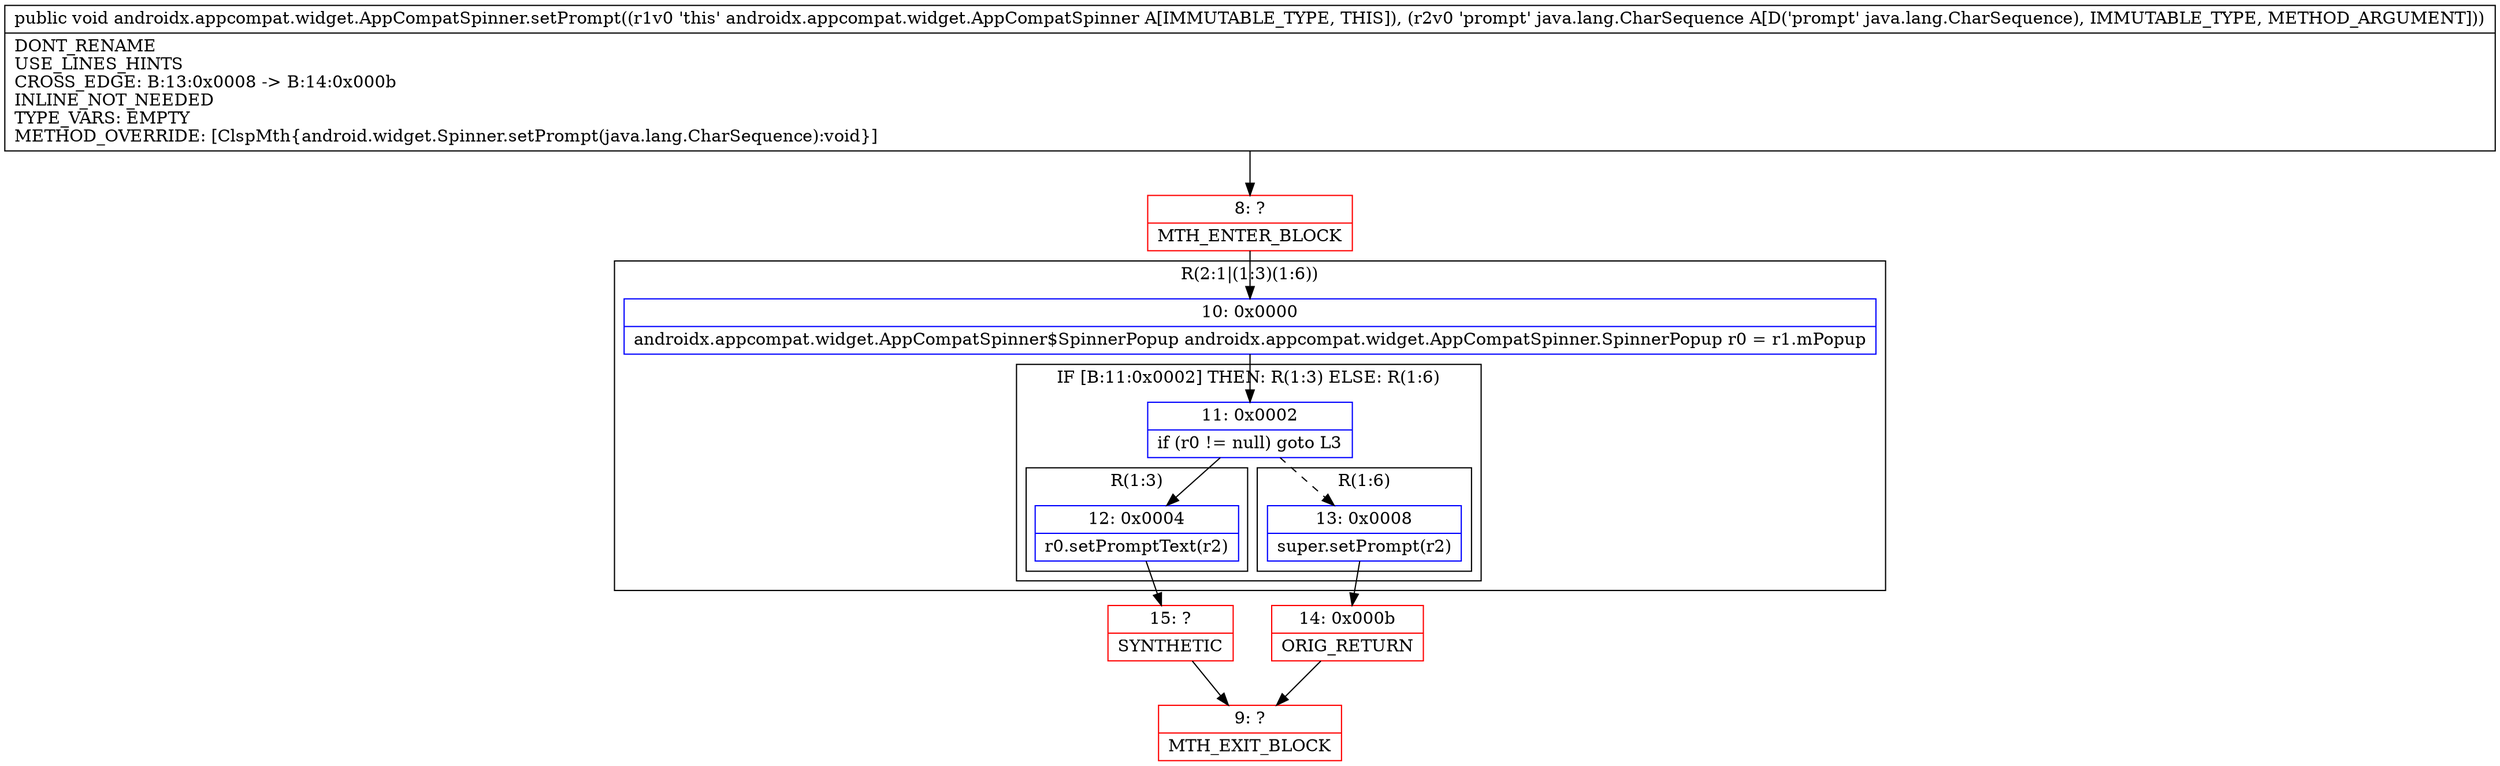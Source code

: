 digraph "CFG forandroidx.appcompat.widget.AppCompatSpinner.setPrompt(Ljava\/lang\/CharSequence;)V" {
subgraph cluster_Region_1158297492 {
label = "R(2:1|(1:3)(1:6))";
node [shape=record,color=blue];
Node_10 [shape=record,label="{10\:\ 0x0000|androidx.appcompat.widget.AppCompatSpinner$SpinnerPopup androidx.appcompat.widget.AppCompatSpinner.SpinnerPopup r0 = r1.mPopup\l}"];
subgraph cluster_IfRegion_702707201 {
label = "IF [B:11:0x0002] THEN: R(1:3) ELSE: R(1:6)";
node [shape=record,color=blue];
Node_11 [shape=record,label="{11\:\ 0x0002|if (r0 != null) goto L3\l}"];
subgraph cluster_Region_1268685125 {
label = "R(1:3)";
node [shape=record,color=blue];
Node_12 [shape=record,label="{12\:\ 0x0004|r0.setPromptText(r2)\l}"];
}
subgraph cluster_Region_1858059716 {
label = "R(1:6)";
node [shape=record,color=blue];
Node_13 [shape=record,label="{13\:\ 0x0008|super.setPrompt(r2)\l}"];
}
}
}
Node_8 [shape=record,color=red,label="{8\:\ ?|MTH_ENTER_BLOCK\l}"];
Node_15 [shape=record,color=red,label="{15\:\ ?|SYNTHETIC\l}"];
Node_9 [shape=record,color=red,label="{9\:\ ?|MTH_EXIT_BLOCK\l}"];
Node_14 [shape=record,color=red,label="{14\:\ 0x000b|ORIG_RETURN\l}"];
MethodNode[shape=record,label="{public void androidx.appcompat.widget.AppCompatSpinner.setPrompt((r1v0 'this' androidx.appcompat.widget.AppCompatSpinner A[IMMUTABLE_TYPE, THIS]), (r2v0 'prompt' java.lang.CharSequence A[D('prompt' java.lang.CharSequence), IMMUTABLE_TYPE, METHOD_ARGUMENT]))  | DONT_RENAME\lUSE_LINES_HINTS\lCROSS_EDGE: B:13:0x0008 \-\> B:14:0x000b\lINLINE_NOT_NEEDED\lTYPE_VARS: EMPTY\lMETHOD_OVERRIDE: [ClspMth\{android.widget.Spinner.setPrompt(java.lang.CharSequence):void\}]\l}"];
MethodNode -> Node_8;Node_10 -> Node_11;
Node_11 -> Node_12;
Node_11 -> Node_13[style=dashed];
Node_12 -> Node_15;
Node_13 -> Node_14;
Node_8 -> Node_10;
Node_15 -> Node_9;
Node_14 -> Node_9;
}

